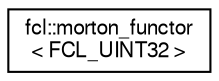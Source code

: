 digraph "Graphical Class Hierarchy"
{
  edge [fontname="FreeSans",fontsize="10",labelfontname="FreeSans",labelfontsize="10"];
  node [fontname="FreeSans",fontsize="10",shape=record];
  rankdir="LR";
  Node1 [label="fcl::morton_functor\l\< FCL_UINT32 \>",height=0.2,width=0.4,color="black", fillcolor="white", style="filled",URL="$a00122.html",tooltip="Functor to compute 30 bit morton code for a given AABB. "];
}
